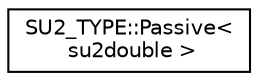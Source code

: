 digraph "Graphical Class Hierarchy"
{
 // LATEX_PDF_SIZE
  edge [fontname="Helvetica",fontsize="10",labelfontname="Helvetica",labelfontsize="10"];
  node [fontname="Helvetica",fontsize="10",shape=record];
  rankdir="LR";
  Node0 [label="SU2_TYPE::Passive\<\l su2double \>",height=0.2,width=0.4,color="black", fillcolor="white", style="filled",URL="$structSU2__TYPE_1_1Passive_3_01su2double_01_4.html",tooltip=" "];
}
